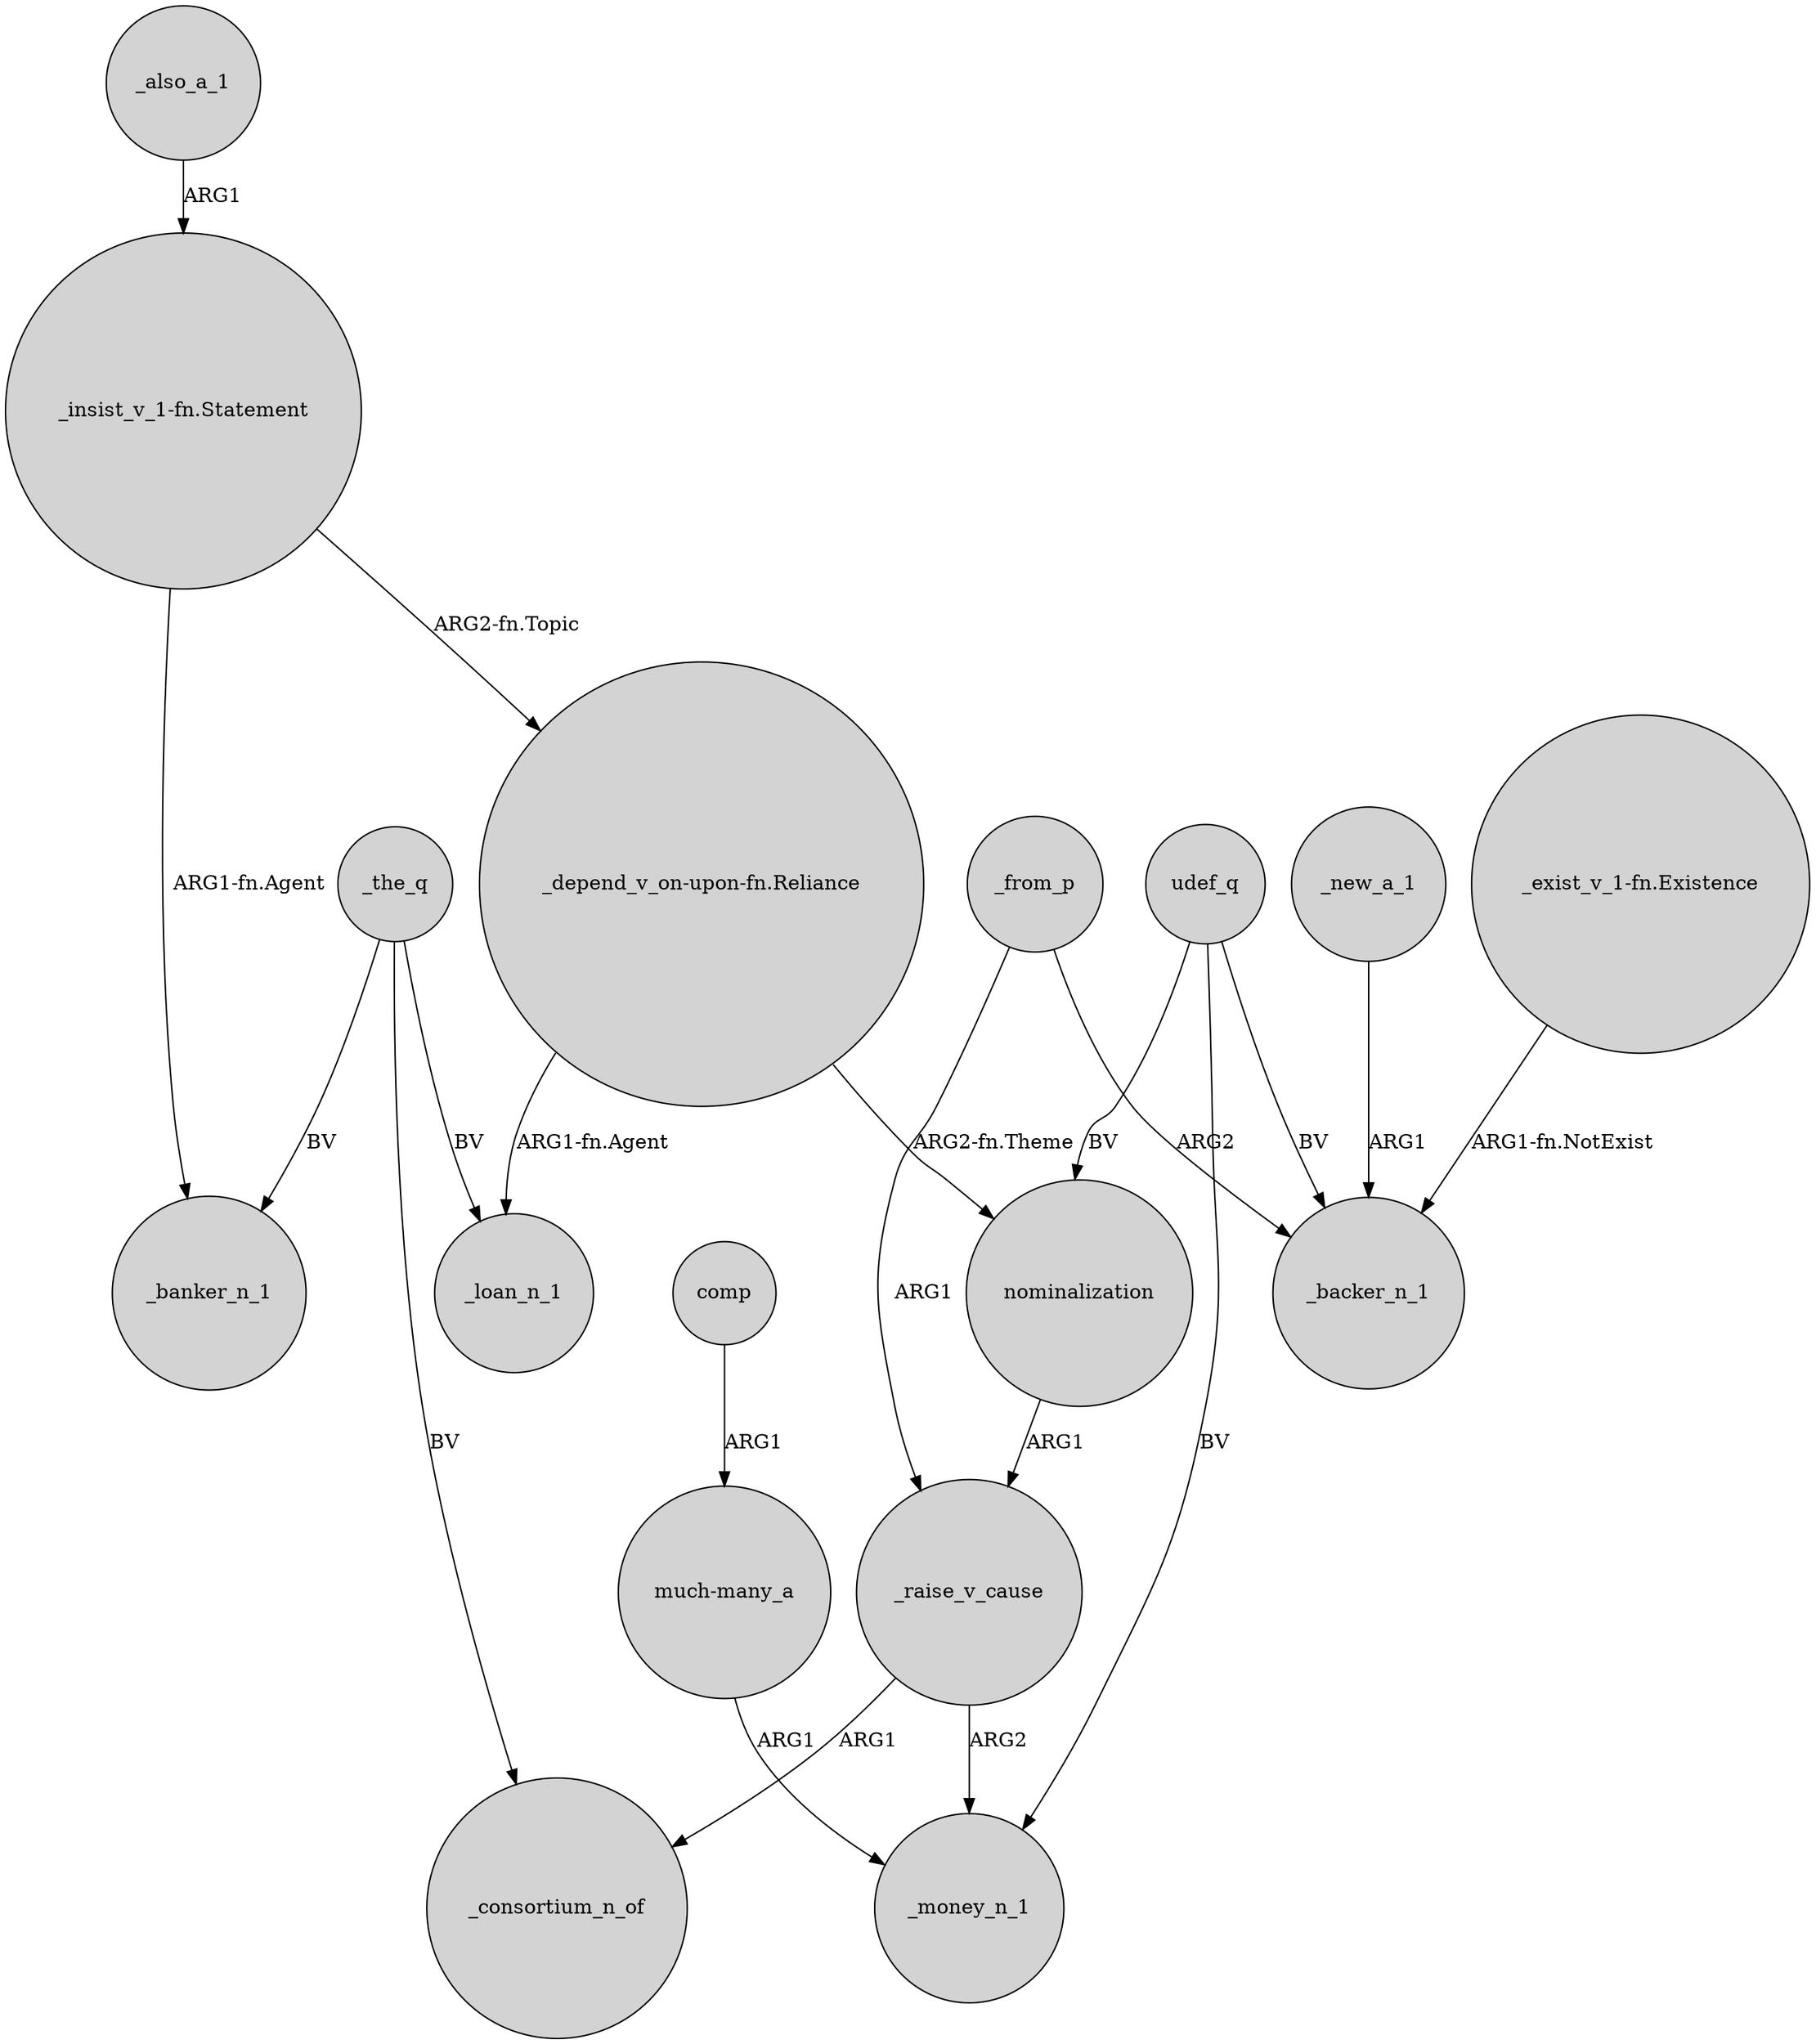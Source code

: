 digraph {
	node [shape=circle style=filled]
	"_insist_v_1-fn.Statement" -> _banker_n_1 [label="ARG1-fn.Agent"]
	_new_a_1 -> _backer_n_1 [label=ARG1]
	udef_q -> _money_n_1 [label=BV]
	_the_q -> _banker_n_1 [label=BV]
	"_insist_v_1-fn.Statement" -> "_depend_v_on-upon-fn.Reliance" [label="ARG2-fn.Topic"]
	"_depend_v_on-upon-fn.Reliance" -> _loan_n_1 [label="ARG1-fn.Agent"]
	nominalization -> _raise_v_cause [label=ARG1]
	"much-many_a" -> _money_n_1 [label=ARG1]
	_the_q -> _loan_n_1 [label=BV]
	comp -> "much-many_a" [label=ARG1]
	"_exist_v_1-fn.Existence" -> _backer_n_1 [label="ARG1-fn.NotExist"]
	udef_q -> nominalization [label=BV]
	_from_p -> _backer_n_1 [label=ARG2]
	_also_a_1 -> "_insist_v_1-fn.Statement" [label=ARG1]
	udef_q -> _backer_n_1 [label=BV]
	_raise_v_cause -> _money_n_1 [label=ARG2]
	"_depend_v_on-upon-fn.Reliance" -> nominalization [label="ARG2-fn.Theme"]
	_the_q -> _consortium_n_of [label=BV]
	_raise_v_cause -> _consortium_n_of [label=ARG1]
	_from_p -> _raise_v_cause [label=ARG1]
}
